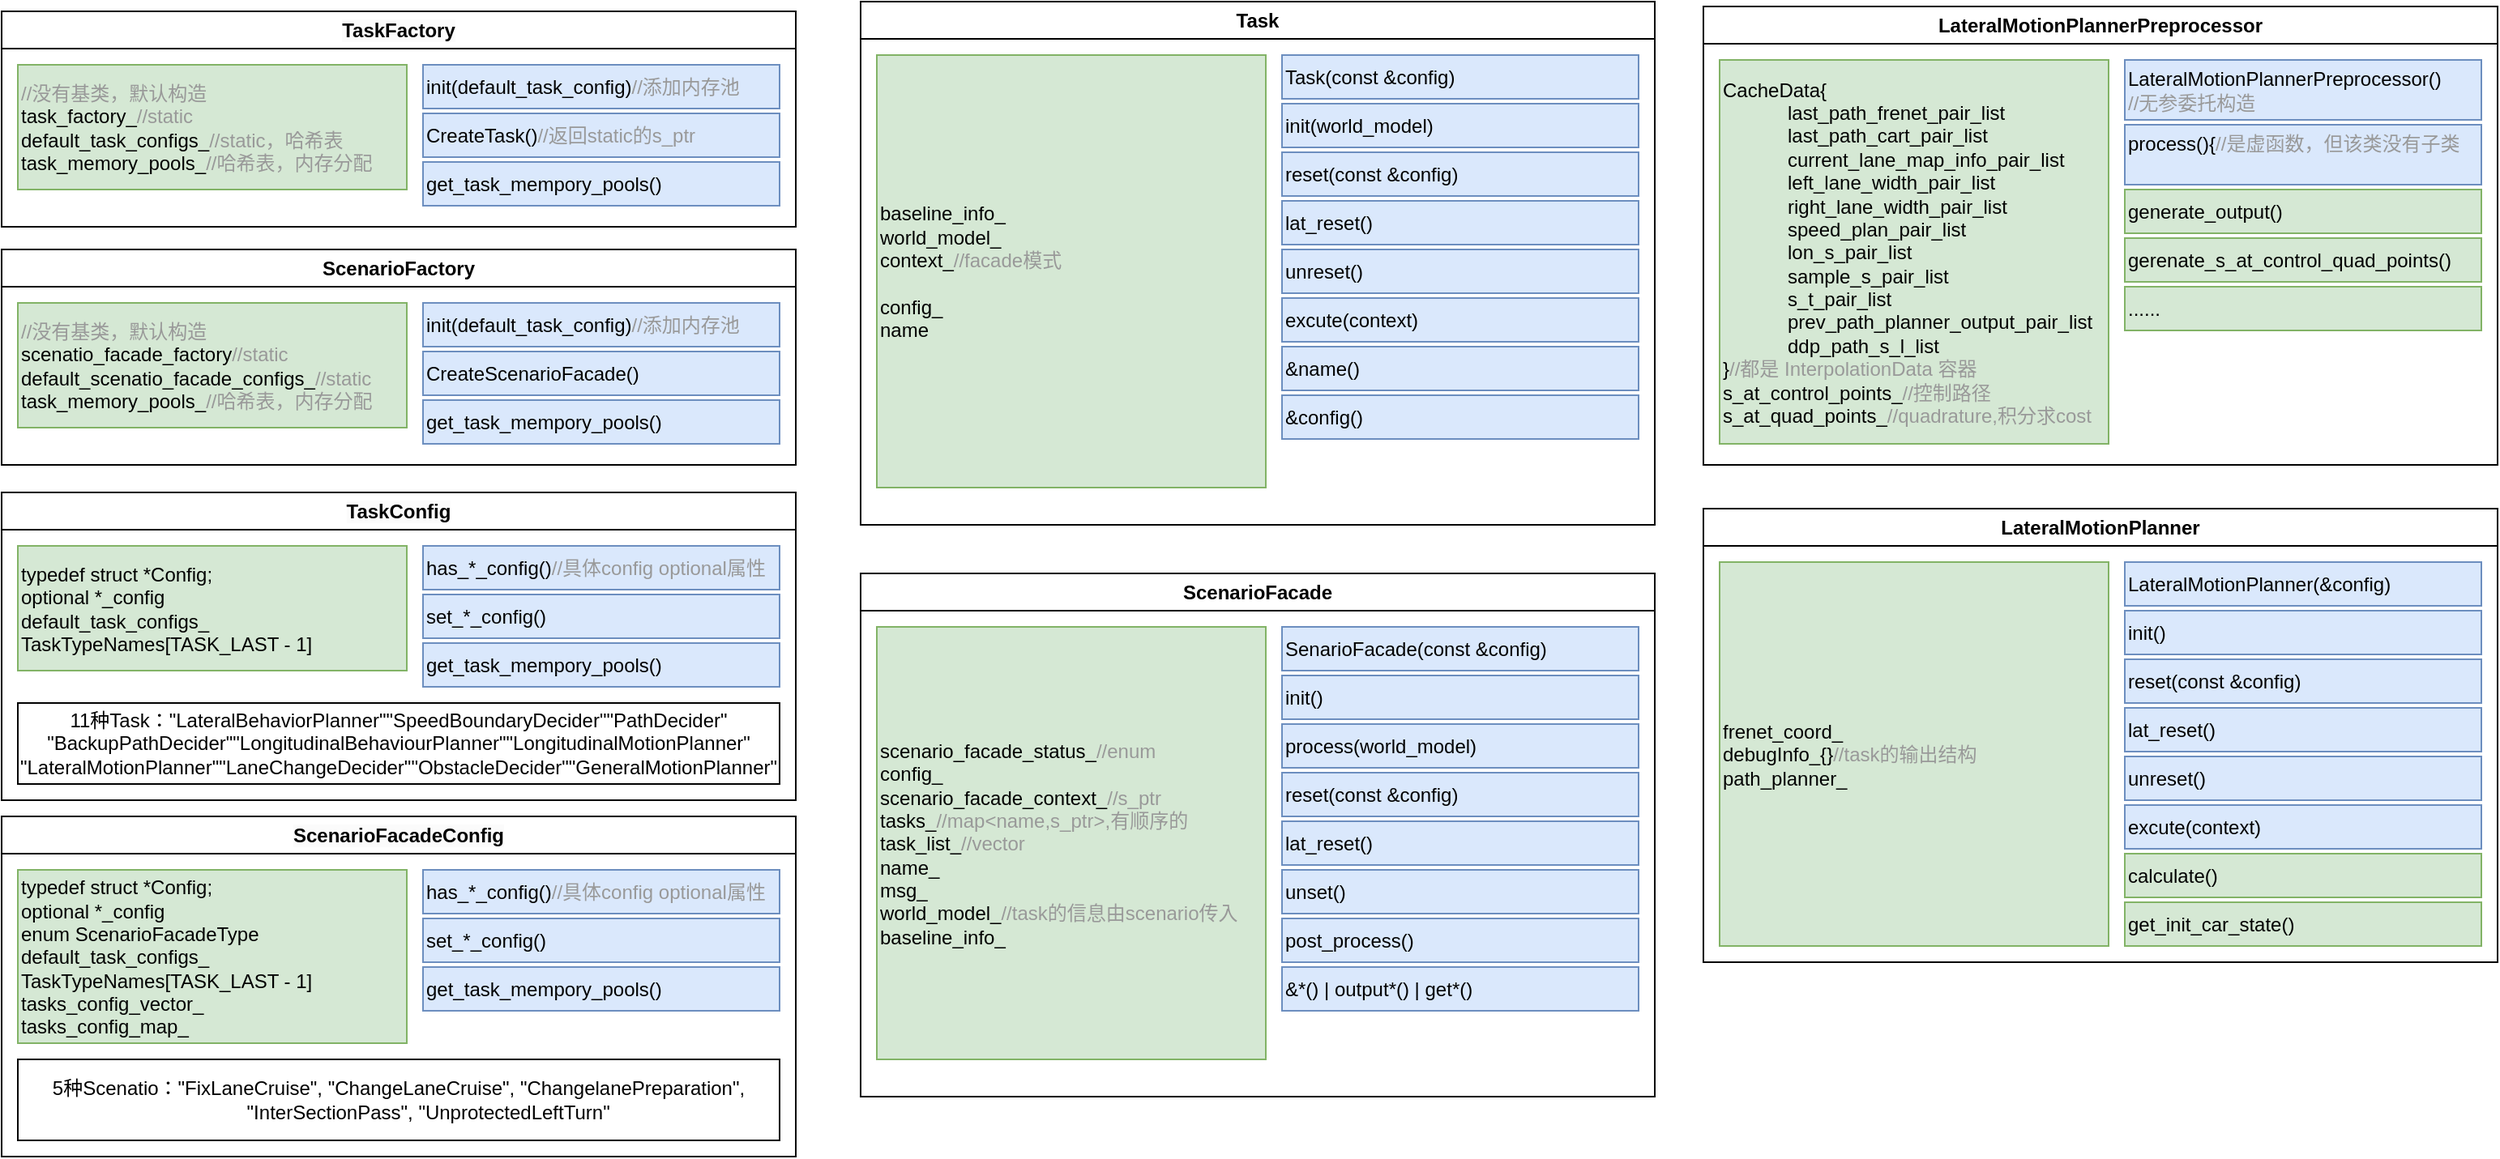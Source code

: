 <mxfile version="20.7.4" type="device"><diagram name="Page-1" id="74e2e168-ea6b-b213-b513-2b3c1d86103e"><mxGraphModel dx="2727" dy="970" grid="1" gridSize="10" guides="1" tooltips="1" connect="1" arrows="1" fold="1" page="1" pageScale="1" pageWidth="1100" pageHeight="850" background="none" math="0" shadow="0"><root><mxCell id="0"/><mxCell id="1" parent="0"/><mxCell id="D0YX0Je_mMh290VuUhGm-3" value="LateralMotionPlannerPreprocessor" style="swimlane;whiteSpace=wrap;html=1;swimlaneFillColor=default;" parent="1" vertex="1"><mxGeometry x="120" y="200" width="490" height="283" as="geometry"><mxRectangle x="580" y="290" width="140" height="30" as="alternateBounds"/></mxGeometry></mxCell><mxCell id="D0YX0Je_mMh290VuUhGm-7" value="LateralMotionPlannerPreprocessor()&lt;br&gt;&lt;font color=&quot;#999999&quot;&gt;//无参委托构造&lt;/font&gt;" style="whiteSpace=wrap;html=1;fillColor=#dae8fc;strokeColor=#6c8ebf;align=left;swimlaneFillColor=default;" parent="D0YX0Je_mMh290VuUhGm-3" vertex="1"><mxGeometry x="260" y="33" width="220" height="37" as="geometry"/></mxCell><mxCell id="D0YX0Je_mMh290VuUhGm-9" value="CacheData{&lt;br&gt;&lt;blockquote style=&quot;margin: 0 0 0 40px; border: none; padding: 0px;&quot;&gt;&lt;div style=&quot;&quot;&gt;last_path_frenet_pair_list&lt;/div&gt;&lt;div style=&quot;&quot;&gt;last_path_cart_pair_list&lt;/div&gt;&lt;div style=&quot;&quot;&gt;current_lane_map_info_pair_list&lt;/div&gt;&lt;div style=&quot;&quot;&gt;left_lane_width_pair_list&lt;/div&gt;&lt;div style=&quot;&quot;&gt;right_lane_width_pair_list&lt;/div&gt;&lt;div style=&quot;&quot;&gt;speed_plan_pair_list&lt;/div&gt;&lt;div style=&quot;&quot;&gt;lon_s_pair_list&lt;/div&gt;&lt;div style=&quot;&quot;&gt;sample_s_pair_list&lt;/div&gt;&lt;div style=&quot;&quot;&gt;s_t_pair_list&lt;/div&gt;&lt;div style=&quot;&quot;&gt;prev_path_planner_output_pair_list&lt;/div&gt;&lt;div style=&quot;&quot;&gt;ddp_path_s_l_list&lt;/div&gt;&lt;/blockquote&gt;}&lt;font color=&quot;#999999&quot;&gt;//都是 InterpolationData 容器&lt;/font&gt;&lt;br&gt;s_at_control_points_&lt;font color=&quot;#999999&quot;&gt;//控制路径&lt;/font&gt;&lt;br&gt;s_at_quad_points_&lt;font color=&quot;#999999&quot;&gt;//quadrature,积分求cost&lt;/font&gt;" style="whiteSpace=wrap;html=1;fillColor=#d5e8d4;strokeColor=#82b366;align=left;swimlaneFillColor=default;" parent="D0YX0Je_mMh290VuUhGm-3" vertex="1"><mxGeometry x="10" y="33" width="240" height="237" as="geometry"/></mxCell><mxCell id="D0YX0Je_mMh290VuUhGm-12" value="process(){&lt;font color=&quot;#999999&quot;&gt;//是虚函数，但该类没有子类&lt;br&gt;&lt;br&gt;&lt;/font&gt;" style="whiteSpace=wrap;html=1;fillColor=#dae8fc;strokeColor=#6c8ebf;align=left;swimlaneFillColor=default;" parent="D0YX0Je_mMh290VuUhGm-3" vertex="1"><mxGeometry x="260" y="73" width="220" height="37" as="geometry"/></mxCell><mxCell id="D0YX0Je_mMh290VuUhGm-45" value="generate_output()" style="whiteSpace=wrap;html=1;fillColor=#d5e8d4;strokeColor=#82b366;align=left;swimlaneFillColor=default;" parent="D0YX0Je_mMh290VuUhGm-3" vertex="1"><mxGeometry x="260" y="113" width="220" height="27" as="geometry"/></mxCell><mxCell id="D0YX0Je_mMh290VuUhGm-46" value="gerenate_s_at_control_quad_points()" style="whiteSpace=wrap;html=1;fillColor=#d5e8d4;strokeColor=#82b366;align=left;swimlaneFillColor=default;" parent="D0YX0Je_mMh290VuUhGm-3" vertex="1"><mxGeometry x="260" y="143" width="220" height="27" as="geometry"/></mxCell><mxCell id="D0YX0Je_mMh290VuUhGm-47" value="......" style="whiteSpace=wrap;html=1;fillColor=#d5e8d4;strokeColor=#82b366;align=left;swimlaneFillColor=default;" parent="D0YX0Je_mMh290VuUhGm-3" vertex="1"><mxGeometry x="260" y="173" width="220" height="27" as="geometry"/></mxCell><mxCell id="D0YX0Je_mMh290VuUhGm-13" value="Task" style="swimlane;whiteSpace=wrap;html=1;swimlaneFillColor=default;" parent="1" vertex="1"><mxGeometry x="-400" y="197" width="490" height="323" as="geometry"><mxRectangle x="580" y="290" width="140" height="30" as="alternateBounds"/></mxGeometry></mxCell><mxCell id="D0YX0Je_mMh290VuUhGm-14" value="Task(const &amp;amp;config)" style="whiteSpace=wrap;html=1;fillColor=#dae8fc;strokeColor=#6c8ebf;align=left;swimlaneFillColor=default;" parent="D0YX0Je_mMh290VuUhGm-13" vertex="1"><mxGeometry x="260" y="33" width="220" height="27" as="geometry"/></mxCell><mxCell id="D0YX0Je_mMh290VuUhGm-15" value="baseline_info_&lt;br&gt;world_model_&lt;br&gt;context_&lt;font color=&quot;#999999&quot;&gt;//facade模式&lt;/font&gt;&lt;br&gt;&lt;br&gt;config_&lt;br&gt;name" style="whiteSpace=wrap;html=1;fillColor=#d5e8d4;strokeColor=#82b366;align=left;swimlaneFillColor=default;" parent="D0YX0Je_mMh290VuUhGm-13" vertex="1"><mxGeometry x="10" y="33" width="240" height="267" as="geometry"/></mxCell><mxCell id="D0YX0Je_mMh290VuUhGm-21" value="init(world_model)" style="whiteSpace=wrap;html=1;fillColor=#dae8fc;strokeColor=#6c8ebf;align=left;swimlaneFillColor=default;" parent="D0YX0Je_mMh290VuUhGm-13" vertex="1"><mxGeometry x="260" y="63" width="220" height="27" as="geometry"/></mxCell><mxCell id="D0YX0Je_mMh290VuUhGm-23" value="reset(const &amp;amp;config)" style="whiteSpace=wrap;html=1;fillColor=#dae8fc;strokeColor=#6c8ebf;align=left;swimlaneFillColor=default;" parent="D0YX0Je_mMh290VuUhGm-13" vertex="1"><mxGeometry x="260" y="93" width="220" height="27" as="geometry"/></mxCell><mxCell id="D0YX0Je_mMh290VuUhGm-24" value="lat_reset()" style="whiteSpace=wrap;html=1;fillColor=#dae8fc;strokeColor=#6c8ebf;align=left;swimlaneFillColor=default;" parent="D0YX0Je_mMh290VuUhGm-13" vertex="1"><mxGeometry x="260" y="123" width="220" height="27" as="geometry"/></mxCell><mxCell id="D0YX0Je_mMh290VuUhGm-25" value="unreset()" style="whiteSpace=wrap;html=1;fillColor=#dae8fc;strokeColor=#6c8ebf;align=left;swimlaneFillColor=default;" parent="D0YX0Je_mMh290VuUhGm-13" vertex="1"><mxGeometry x="260" y="153" width="220" height="27" as="geometry"/></mxCell><mxCell id="D0YX0Je_mMh290VuUhGm-26" value="excute(context)" style="whiteSpace=wrap;html=1;fillColor=#dae8fc;strokeColor=#6c8ebf;align=left;swimlaneFillColor=default;" parent="D0YX0Je_mMh290VuUhGm-13" vertex="1"><mxGeometry x="260" y="183" width="220" height="27" as="geometry"/></mxCell><mxCell id="D0YX0Je_mMh290VuUhGm-27" value="&amp;amp;name()" style="whiteSpace=wrap;html=1;fillColor=#dae8fc;strokeColor=#6c8ebf;align=left;swimlaneFillColor=default;" parent="D0YX0Je_mMh290VuUhGm-13" vertex="1"><mxGeometry x="260" y="213" width="220" height="27" as="geometry"/></mxCell><mxCell id="D0YX0Je_mMh290VuUhGm-28" value="&amp;amp;config()" style="whiteSpace=wrap;html=1;fillColor=#dae8fc;strokeColor=#6c8ebf;align=left;swimlaneFillColor=default;" parent="D0YX0Je_mMh290VuUhGm-13" vertex="1"><mxGeometry x="260" y="243" width="220" height="27" as="geometry"/></mxCell><mxCell id="D0YX0Je_mMh290VuUhGm-29" value="ScenarioFactory" style="swimlane;whiteSpace=wrap;html=1;swimlaneFillColor=default;" parent="1" vertex="1"><mxGeometry x="-930" y="350" width="490" height="133" as="geometry"><mxRectangle x="580" y="290" width="140" height="30" as="alternateBounds"/></mxGeometry></mxCell><mxCell id="D0YX0Je_mMh290VuUhGm-31" value="&lt;span style=&quot;color: rgb(153, 153, 153);&quot;&gt;//没有基类，默认构造&lt;/span&gt;scenatio_facade_factory&lt;span style=&quot;color: rgb(153, 153, 153);&quot;&gt;//static&lt;/span&gt;&lt;br&gt;default_scenatio_facade_configs_&lt;font color=&quot;#999999&quot;&gt;//&lt;/font&gt;&lt;span style=&quot;color: rgb(153, 153, 153);&quot;&gt;static&lt;/span&gt;&lt;br&gt;task_memory_pools_&lt;font style=&quot;border-color: var(--border-color);&quot; color=&quot;#999999&quot;&gt;//&lt;/font&gt;&lt;span style=&quot;border-color: var(--border-color); color: rgb(153, 153, 153);&quot;&gt;哈希表，内存分配&lt;/span&gt;" style="whiteSpace=wrap;html=1;fillColor=#d5e8d4;strokeColor=#82b366;align=left;swimlaneFillColor=default;" parent="D0YX0Je_mMh290VuUhGm-29" vertex="1"><mxGeometry x="10" y="33" width="240" height="77" as="geometry"/></mxCell><mxCell id="D0YX0Je_mMh290VuUhGm-32" value="init(default_task_config)&lt;font color=&quot;#999999&quot;&gt;//添加内存池&lt;/font&gt;" style="whiteSpace=wrap;html=1;fillColor=#dae8fc;strokeColor=#6c8ebf;align=left;swimlaneFillColor=default;" parent="D0YX0Je_mMh290VuUhGm-29" vertex="1"><mxGeometry x="260" y="33" width="220" height="27" as="geometry"/></mxCell><mxCell id="D0YX0Je_mMh290VuUhGm-34" value="CreateScenarioFacade()" style="whiteSpace=wrap;html=1;fillColor=#dae8fc;strokeColor=#6c8ebf;align=left;swimlaneFillColor=default;" parent="D0YX0Je_mMh290VuUhGm-29" vertex="1"><mxGeometry x="260" y="63" width="220" height="27" as="geometry"/></mxCell><mxCell id="D0YX0Je_mMh290VuUhGm-35" value="&lt;span style=&quot;color: rgb(0, 0, 0); font-family: Helvetica; font-size: 12px; font-style: normal; font-variant-ligatures: normal; font-variant-caps: normal; font-weight: 400; letter-spacing: normal; orphans: 2; text-align: left; text-indent: 0px; text-transform: none; widows: 2; word-spacing: 0px; -webkit-text-stroke-width: 0px; text-decoration-thickness: initial; text-decoration-style: initial; text-decoration-color: initial; float: none; display: inline !important;&quot;&gt;get_task_mempory_pools()&lt;/span&gt;" style="whiteSpace=wrap;html=1;fillColor=#dae8fc;strokeColor=#6c8ebf;align=left;labelBackgroundColor=none;swimlaneFillColor=default;" parent="D0YX0Je_mMh290VuUhGm-29" vertex="1"><mxGeometry x="260" y="93" width="220" height="27" as="geometry"/></mxCell><mxCell id="D0YX0Je_mMh290VuUhGm-40" value="&lt;span style=&quot;color: rgb(0, 0, 0); font-family: Helvetica; font-size: 12px; font-style: normal; font-variant-ligatures: normal; font-variant-caps: normal; font-weight: 700; letter-spacing: normal; orphans: 2; text-align: center; text-indent: 0px; text-transform: none; widows: 2; word-spacing: 0px; -webkit-text-stroke-width: 0px; background-color: rgb(251, 251, 251); text-decoration-thickness: initial; text-decoration-style: initial; text-decoration-color: initial; float: none; display: inline !important;&quot;&gt;TaskFactory&lt;/span&gt;" style="swimlane;whiteSpace=wrap;html=1;swimlaneFillColor=default;" parent="1" vertex="1"><mxGeometry x="-930" y="203" width="490" height="133" as="geometry"><mxRectangle x="580" y="290" width="140" height="30" as="alternateBounds"/></mxGeometry></mxCell><mxCell id="D0YX0Je_mMh290VuUhGm-41" value="&lt;span style=&quot;color: rgb(153, 153, 153);&quot;&gt;//没有基类，默认构造&lt;/span&gt;&lt;br&gt;task_factory_&lt;span style=&quot;color: rgb(153, 153, 153);&quot;&gt;//static&lt;/span&gt;&lt;br&gt;default_task_configs_&lt;font color=&quot;#999999&quot;&gt;//&lt;/font&gt;&lt;span style=&quot;color: rgb(153, 153, 153);&quot;&gt;static，哈希表&lt;/span&gt;&lt;br&gt;task_memory_pools_&lt;font style=&quot;border-color: var(--border-color);&quot; color=&quot;#999999&quot;&gt;//&lt;/font&gt;&lt;span style=&quot;border-color: var(--border-color); color: rgb(153, 153, 153);&quot;&gt;哈希表，内存分配&lt;/span&gt;" style="whiteSpace=wrap;html=1;fillColor=#d5e8d4;strokeColor=#82b366;align=left;swimlaneFillColor=default;" parent="D0YX0Je_mMh290VuUhGm-40" vertex="1"><mxGeometry x="10" y="33" width="240" height="77" as="geometry"/></mxCell><mxCell id="D0YX0Je_mMh290VuUhGm-42" value="init(default_task_config)&lt;font color=&quot;#999999&quot;&gt;//添加内存池&lt;/font&gt;" style="whiteSpace=wrap;html=1;fillColor=#dae8fc;strokeColor=#6c8ebf;align=left;swimlaneFillColor=default;" parent="D0YX0Je_mMh290VuUhGm-40" vertex="1"><mxGeometry x="260" y="33" width="220" height="27" as="geometry"/></mxCell><mxCell id="D0YX0Je_mMh290VuUhGm-43" value="CreateTask()&lt;font color=&quot;#999999&quot;&gt;//返回static的s_ptr&lt;/font&gt;" style="whiteSpace=wrap;html=1;fillColor=#dae8fc;strokeColor=#6c8ebf;align=left;swimlaneFillColor=default;" parent="D0YX0Je_mMh290VuUhGm-40" vertex="1"><mxGeometry x="260" y="63" width="220" height="27" as="geometry"/></mxCell><mxCell id="D0YX0Je_mMh290VuUhGm-44" value="get_task_mempory_pools()" style="whiteSpace=wrap;html=1;fillColor=#dae8fc;strokeColor=#6c8ebf;align=left;swimlaneFillColor=default;" parent="D0YX0Je_mMh290VuUhGm-40" vertex="1"><mxGeometry x="260" y="93" width="220" height="27" as="geometry"/></mxCell><mxCell id="D0YX0Je_mMh290VuUhGm-48" value="ScenarioFacade" style="swimlane;whiteSpace=wrap;html=1;swimlaneFillColor=default;" parent="1" vertex="1"><mxGeometry x="-400" y="550" width="490" height="323" as="geometry"><mxRectangle x="580" y="290" width="140" height="30" as="alternateBounds"/></mxGeometry></mxCell><mxCell id="D0YX0Je_mMh290VuUhGm-49" value="SenarioFacade(const &amp;amp;config)" style="whiteSpace=wrap;html=1;fillColor=#dae8fc;strokeColor=#6c8ebf;align=left;swimlaneFillColor=default;" parent="D0YX0Je_mMh290VuUhGm-48" vertex="1"><mxGeometry x="260" y="33" width="220" height="27" as="geometry"/></mxCell><mxCell id="D0YX0Je_mMh290VuUhGm-50" value="&lt;span style=&quot;color: rgb(0, 0, 0); font-family: Helvetica; font-size: 12px; font-style: normal; font-variant-ligatures: normal; font-variant-caps: normal; font-weight: 400; letter-spacing: normal; orphans: 2; text-align: left; text-indent: 0px; text-transform: none; widows: 2; word-spacing: 0px; -webkit-text-stroke-width: 0px; text-decoration-thickness: initial; text-decoration-style: initial; text-decoration-color: initial; float: none; display: inline !important;&quot;&gt;scenario_facade_status_&lt;/span&gt;&lt;font style=&quot;border-color: var(--border-color); font-family: Helvetica; font-size: 12px; font-style: normal; font-variant-ligatures: normal; font-variant-caps: normal; font-weight: 400; letter-spacing: normal; orphans: 2; text-align: left; text-indent: 0px; text-transform: none; widows: 2; word-spacing: 0px; -webkit-text-stroke-width: 0px; text-decoration-thickness: initial; text-decoration-style: initial; text-decoration-color: initial;&quot; color=&quot;#999999&quot;&gt;//enum&lt;/font&gt;&lt;br style=&quot;border-color: var(--border-color); color: rgb(0, 0, 0); font-family: Helvetica; font-size: 12px; font-style: normal; font-variant-ligatures: normal; font-variant-caps: normal; font-weight: 400; letter-spacing: normal; orphans: 2; text-align: left; text-indent: 0px; text-transform: none; widows: 2; word-spacing: 0px; -webkit-text-stroke-width: 0px; text-decoration-thickness: initial; text-decoration-style: initial; text-decoration-color: initial;&quot;&gt;&lt;span style=&quot;color: rgb(0, 0, 0); font-family: Helvetica; font-size: 12px; font-style: normal; font-variant-ligatures: normal; font-variant-caps: normal; font-weight: 400; letter-spacing: normal; orphans: 2; text-align: left; text-indent: 0px; text-transform: none; widows: 2; word-spacing: 0px; -webkit-text-stroke-width: 0px; text-decoration-thickness: initial; text-decoration-style: initial; text-decoration-color: initial; float: none; display: inline !important;&quot;&gt;config_&lt;/span&gt;&lt;br style=&quot;border-color: var(--border-color); color: rgb(0, 0, 0); font-family: Helvetica; font-size: 12px; font-style: normal; font-variant-ligatures: normal; font-variant-caps: normal; font-weight: 400; letter-spacing: normal; orphans: 2; text-align: left; text-indent: 0px; text-transform: none; widows: 2; word-spacing: 0px; -webkit-text-stroke-width: 0px; text-decoration-thickness: initial; text-decoration-style: initial; text-decoration-color: initial;&quot;&gt;&lt;span style=&quot;color: rgb(0, 0, 0); font-family: Helvetica; font-size: 12px; font-style: normal; font-variant-ligatures: normal; font-variant-caps: normal; font-weight: 400; letter-spacing: normal; orphans: 2; text-align: left; text-indent: 0px; text-transform: none; widows: 2; word-spacing: 0px; -webkit-text-stroke-width: 0px; text-decoration-thickness: initial; text-decoration-style: initial; text-decoration-color: initial; float: none; display: inline !important;&quot;&gt;scenario_facade_context_&lt;/span&gt;&lt;span style=&quot;border-color: var(--border-color); font-family: Helvetica; font-size: 12px; font-style: normal; font-variant-ligatures: normal; font-variant-caps: normal; font-weight: 400; letter-spacing: normal; orphans: 2; text-align: left; text-indent: 0px; text-transform: none; widows: 2; word-spacing: 0px; -webkit-text-stroke-width: 0px; text-decoration-thickness: initial; text-decoration-style: initial; text-decoration-color: initial; color: rgb(153, 153, 153);&quot;&gt;//s_ptr&lt;br style=&quot;border-color: var(--border-color);&quot;&gt;&lt;/span&gt;&lt;span style=&quot;color: rgb(0, 0, 0); font-family: Helvetica; font-size: 12px; font-style: normal; font-variant-ligatures: normal; font-variant-caps: normal; font-weight: 400; letter-spacing: normal; orphans: 2; text-align: left; text-indent: 0px; text-transform: none; widows: 2; word-spacing: 0px; -webkit-text-stroke-width: 0px; text-decoration-thickness: initial; text-decoration-style: initial; text-decoration-color: initial; float: none; display: inline !important;&quot;&gt;tasks_&lt;/span&gt;&lt;span style=&quot;border-color: var(--border-color); font-family: Helvetica; font-size: 12px; font-style: normal; font-variant-ligatures: normal; font-variant-caps: normal; font-weight: 400; letter-spacing: normal; orphans: 2; text-align: left; text-indent: 0px; text-transform: none; widows: 2; word-spacing: 0px; -webkit-text-stroke-width: 0px; text-decoration-thickness: initial; text-decoration-style: initial; text-decoration-color: initial; color: rgb(153, 153, 153);&quot;&gt;//map&amp;lt;name,s_ptr&amp;gt;,有顺序的&lt;br style=&quot;border-color: var(--border-color);&quot;&gt;&lt;/span&gt;&lt;span style=&quot;color: rgb(0, 0, 0); font-family: Helvetica; font-size: 12px; font-style: normal; font-variant-ligatures: normal; font-variant-caps: normal; font-weight: 400; letter-spacing: normal; orphans: 2; text-align: left; text-indent: 0px; text-transform: none; widows: 2; word-spacing: 0px; -webkit-text-stroke-width: 0px; text-decoration-thickness: initial; text-decoration-style: initial; text-decoration-color: initial; float: none; display: inline !important;&quot;&gt;task_list_&lt;/span&gt;&lt;span style=&quot;border-color: var(--border-color); font-family: Helvetica; font-size: 12px; font-style: normal; font-variant-ligatures: normal; font-variant-caps: normal; font-weight: 400; letter-spacing: normal; orphans: 2; text-align: left; text-indent: 0px; text-transform: none; widows: 2; word-spacing: 0px; -webkit-text-stroke-width: 0px; text-decoration-thickness: initial; text-decoration-style: initial; text-decoration-color: initial; color: rgb(153, 153, 153);&quot;&gt;//vector&lt;/span&gt;&lt;br style=&quot;border-color: var(--border-color); color: rgb(0, 0, 0); font-family: Helvetica; font-size: 12px; font-style: normal; font-variant-ligatures: normal; font-variant-caps: normal; font-weight: 400; letter-spacing: normal; orphans: 2; text-align: left; text-indent: 0px; text-transform: none; widows: 2; word-spacing: 0px; -webkit-text-stroke-width: 0px; text-decoration-thickness: initial; text-decoration-style: initial; text-decoration-color: initial;&quot;&gt;&lt;span style=&quot;color: rgb(0, 0, 0); font-family: Helvetica; font-size: 12px; font-style: normal; font-variant-ligatures: normal; font-variant-caps: normal; font-weight: 400; letter-spacing: normal; orphans: 2; text-align: left; text-indent: 0px; text-transform: none; widows: 2; word-spacing: 0px; -webkit-text-stroke-width: 0px; text-decoration-thickness: initial; text-decoration-style: initial; text-decoration-color: initial; float: none; display: inline !important;&quot;&gt;name_&lt;/span&gt;&lt;br style=&quot;border-color: var(--border-color); color: rgb(0, 0, 0); font-family: Helvetica; font-size: 12px; font-style: normal; font-variant-ligatures: normal; font-variant-caps: normal; font-weight: 400; letter-spacing: normal; orphans: 2; text-align: left; text-indent: 0px; text-transform: none; widows: 2; word-spacing: 0px; -webkit-text-stroke-width: 0px; text-decoration-thickness: initial; text-decoration-style: initial; text-decoration-color: initial;&quot;&gt;&lt;span style=&quot;color: rgb(0, 0, 0); font-family: Helvetica; font-size: 12px; font-style: normal; font-variant-ligatures: normal; font-variant-caps: normal; font-weight: 400; letter-spacing: normal; orphans: 2; text-align: left; text-indent: 0px; text-transform: none; widows: 2; word-spacing: 0px; -webkit-text-stroke-width: 0px; text-decoration-thickness: initial; text-decoration-style: initial; text-decoration-color: initial; float: none; display: inline !important;&quot;&gt;msg_&lt;/span&gt;&lt;br style=&quot;border-color: var(--border-color); color: rgb(0, 0, 0); font-family: Helvetica; font-size: 12px; font-style: normal; font-variant-ligatures: normal; font-variant-caps: normal; font-weight: 400; letter-spacing: normal; orphans: 2; text-align: left; text-indent: 0px; text-transform: none; widows: 2; word-spacing: 0px; -webkit-text-stroke-width: 0px; text-decoration-thickness: initial; text-decoration-style: initial; text-decoration-color: initial;&quot;&gt;&lt;span style=&quot;color: rgb(0, 0, 0); font-family: Helvetica; font-size: 12px; font-style: normal; font-variant-ligatures: normal; font-variant-caps: normal; font-weight: 400; letter-spacing: normal; orphans: 2; text-align: left; text-indent: 0px; text-transform: none; widows: 2; word-spacing: 0px; -webkit-text-stroke-width: 0px; text-decoration-thickness: initial; text-decoration-style: initial; text-decoration-color: initial; float: none; display: inline !important;&quot;&gt;world_model_&lt;/span&gt;&lt;span style=&quot;font-family: Helvetica; font-size: 12px; font-style: normal; font-variant-ligatures: normal; font-variant-caps: normal; font-weight: 400; letter-spacing: normal; orphans: 2; text-align: left; text-indent: 0px; text-transform: none; widows: 2; word-spacing: 0px; -webkit-text-stroke-width: 0px; text-decoration-thickness: initial; text-decoration-style: initial; text-decoration-color: initial; float: none; display: inline !important;&quot;&gt;&lt;font color=&quot;#999999&quot;&gt;//task的信息由scenario传入&lt;/font&gt;&lt;/span&gt;&lt;br style=&quot;border-color: var(--border-color); color: rgb(0, 0, 0); font-family: Helvetica; font-size: 12px; font-style: normal; font-variant-ligatures: normal; font-variant-caps: normal; font-weight: 400; letter-spacing: normal; orphans: 2; text-align: left; text-indent: 0px; text-transform: none; widows: 2; word-spacing: 0px; -webkit-text-stroke-width: 0px; text-decoration-thickness: initial; text-decoration-style: initial; text-decoration-color: initial;&quot;&gt;&lt;span style=&quot;color: rgb(0, 0, 0); font-family: Helvetica; font-size: 12px; font-style: normal; font-variant-ligatures: normal; font-variant-caps: normal; font-weight: 400; letter-spacing: normal; orphans: 2; text-align: left; text-indent: 0px; text-transform: none; widows: 2; word-spacing: 0px; -webkit-text-stroke-width: 0px; text-decoration-thickness: initial; text-decoration-style: initial; text-decoration-color: initial; float: none; display: inline !important;&quot;&gt;baseline_info_&lt;/span&gt;" style="whiteSpace=wrap;html=1;fillColor=#d5e8d4;strokeColor=#82b366;align=left;swimlaneFillColor=default;" parent="D0YX0Je_mMh290VuUhGm-48" vertex="1"><mxGeometry x="10" y="33" width="240" height="267" as="geometry"/></mxCell><mxCell id="D0YX0Je_mMh290VuUhGm-51" value="init()" style="whiteSpace=wrap;html=1;fillColor=#dae8fc;strokeColor=#6c8ebf;align=left;swimlaneFillColor=default;" parent="D0YX0Je_mMh290VuUhGm-48" vertex="1"><mxGeometry x="260" y="63" width="220" height="27" as="geometry"/></mxCell><mxCell id="D0YX0Je_mMh290VuUhGm-52" value="process(world_model)" style="whiteSpace=wrap;html=1;fillColor=#dae8fc;strokeColor=#6c8ebf;align=left;swimlaneFillColor=default;" parent="D0YX0Je_mMh290VuUhGm-48" vertex="1"><mxGeometry x="260" y="93" width="220" height="27" as="geometry"/></mxCell><mxCell id="D0YX0Je_mMh290VuUhGm-53" value="reset(const &amp;amp;config)" style="whiteSpace=wrap;html=1;fillColor=#dae8fc;strokeColor=#6c8ebf;align=left;swimlaneFillColor=default;" parent="D0YX0Je_mMh290VuUhGm-48" vertex="1"><mxGeometry x="260" y="123" width="220" height="27" as="geometry"/></mxCell><mxCell id="D0YX0Je_mMh290VuUhGm-54" value="lat_reset()" style="whiteSpace=wrap;html=1;fillColor=#dae8fc;strokeColor=#6c8ebf;align=left;swimlaneFillColor=default;" parent="D0YX0Je_mMh290VuUhGm-48" vertex="1"><mxGeometry x="260" y="153" width="220" height="27" as="geometry"/></mxCell><mxCell id="D0YX0Je_mMh290VuUhGm-55" value="unset()" style="whiteSpace=wrap;html=1;fillColor=#dae8fc;strokeColor=#6c8ebf;align=left;swimlaneFillColor=default;" parent="D0YX0Je_mMh290VuUhGm-48" vertex="1"><mxGeometry x="260" y="183" width="220" height="27" as="geometry"/></mxCell><mxCell id="D0YX0Je_mMh290VuUhGm-56" value="&amp;amp;*() | output*() | get*()" style="whiteSpace=wrap;html=1;fillColor=#dae8fc;strokeColor=#6c8ebf;align=left;swimlaneFillColor=default;" parent="D0YX0Je_mMh290VuUhGm-48" vertex="1"><mxGeometry x="260" y="243" width="220" height="27" as="geometry"/></mxCell><mxCell id="D0YX0Je_mMh290VuUhGm-59" value="post_process()" style="whiteSpace=wrap;html=1;fillColor=#dae8fc;strokeColor=#6c8ebf;align=left;swimlaneFillColor=default;" parent="D0YX0Je_mMh290VuUhGm-48" vertex="1"><mxGeometry x="260" y="213" width="220" height="27" as="geometry"/></mxCell><mxCell id="D0YX0Je_mMh290VuUhGm-60" value="&lt;span style=&quot;color: rgb(0, 0, 0); font-family: Helvetica; font-size: 12px; font-style: normal; font-variant-ligatures: normal; font-variant-caps: normal; font-weight: 700; letter-spacing: normal; orphans: 2; text-align: center; text-indent: 0px; text-transform: none; widows: 2; word-spacing: 0px; -webkit-text-stroke-width: 0px; background-color: rgb(251, 251, 251); text-decoration-thickness: initial; text-decoration-style: initial; text-decoration-color: initial; float: none; display: inline !important;&quot;&gt;TaskConfig&lt;/span&gt;" style="swimlane;whiteSpace=wrap;html=1;swimlaneFillColor=default;" parent="1" vertex="1"><mxGeometry x="-930" y="500" width="490" height="190" as="geometry"><mxRectangle x="580" y="290" width="140" height="30" as="alternateBounds"/></mxGeometry></mxCell><mxCell id="D0YX0Je_mMh290VuUhGm-61" value="typedef struct *Config;&lt;br&gt;optional *_config&lt;br&gt;default_task_configs_&lt;br&gt;TaskTypeNames[TASK_LAST - 1]" style="whiteSpace=wrap;html=1;fillColor=#d5e8d4;strokeColor=#82b366;align=left;swimlaneFillColor=default;" parent="D0YX0Je_mMh290VuUhGm-60" vertex="1"><mxGeometry x="10" y="33" width="240" height="77" as="geometry"/></mxCell><mxCell id="D0YX0Je_mMh290VuUhGm-62" value="has_*_config()&lt;font color=&quot;#999999&quot;&gt;//具体config optional属性&lt;/font&gt;" style="whiteSpace=wrap;html=1;fillColor=#dae8fc;strokeColor=#6c8ebf;align=left;swimlaneFillColor=default;" parent="D0YX0Je_mMh290VuUhGm-60" vertex="1"><mxGeometry x="260" y="33" width="220" height="27" as="geometry"/></mxCell><mxCell id="D0YX0Je_mMh290VuUhGm-63" value="set_*_config()" style="whiteSpace=wrap;html=1;fillColor=#dae8fc;strokeColor=#6c8ebf;align=left;swimlaneFillColor=default;" parent="D0YX0Je_mMh290VuUhGm-60" vertex="1"><mxGeometry x="260" y="63" width="220" height="27" as="geometry"/></mxCell><mxCell id="D0YX0Je_mMh290VuUhGm-64" value="get_task_mempory_pools()" style="whiteSpace=wrap;html=1;fillColor=#dae8fc;strokeColor=#6c8ebf;align=left;swimlaneFillColor=default;" parent="D0YX0Je_mMh290VuUhGm-60" vertex="1"><mxGeometry x="260" y="93" width="220" height="27" as="geometry"/></mxCell><mxCell id="D0YX0Je_mMh290VuUhGm-71" value="&lt;div&gt;&lt;font color=&quot;#000000&quot;&gt;11种Task：&lt;/font&gt;&lt;span style=&quot;background-color: initial;&quot;&gt;&lt;font color=&quot;#000000&quot;&gt;&quot;LateralBehaviorPlanner&quot;&lt;/font&gt;&lt;/span&gt;&lt;font style=&quot;background-color: initial;&quot; color=&quot;#000000&quot;&gt;&quot;SpeedBoundaryDecider&quot;&lt;/font&gt;&lt;font style=&quot;background-color: initial;&quot; color=&quot;#000000&quot;&gt;&quot;PathDecider&quot;&lt;br&gt;&lt;/font&gt;&lt;font style=&quot;background-color: initial;&quot; color=&quot;#000000&quot;&gt;&quot;BackupPathDecider&quot;&lt;/font&gt;&lt;font style=&quot;background-color: initial;&quot; color=&quot;#000000&quot;&gt;&quot;LongitudinalBehaviourPlanner&quot;&lt;/font&gt;&lt;font style=&quot;background-color: initial;&quot; color=&quot;#000000&quot;&gt;&quot;LongitudinalMotionPlanner&quot;&lt;/font&gt;&lt;/div&gt;&lt;div&gt;&lt;font style=&quot;background-color: initial;&quot; color=&quot;#000000&quot;&gt;&quot;LateralMotionPlanner&quot;&lt;/font&gt;&lt;span style=&quot;background-color: initial; color: rgb(0, 0, 0);&quot;&gt;&quot;LaneChangeDecider&quot;&lt;/span&gt;&lt;font style=&quot;background-color: initial;&quot; color=&quot;#000000&quot;&gt;&quot;ObstacleDecider&quot;&lt;/font&gt;&lt;span style=&quot;background-color: initial; color: rgb(0, 0, 0);&quot;&gt;&quot;GeneralMotionPlanner&quot;&lt;/span&gt;&lt;/div&gt;" style="whiteSpace=wrap;html=1;labelBackgroundColor=none;fontColor=#999999;swimlaneFillColor=default;" parent="D0YX0Je_mMh290VuUhGm-60" vertex="1"><mxGeometry x="10" y="130" width="470" height="50" as="geometry"/></mxCell><mxCell id="D0YX0Je_mMh290VuUhGm-65" value="&lt;span style=&quot;color: rgb(0, 0, 0); font-family: Helvetica; font-size: 12px; font-style: normal; font-variant-ligatures: normal; font-variant-caps: normal; font-weight: 700; letter-spacing: normal; orphans: 2; text-align: center; text-indent: 0px; text-transform: none; widows: 2; word-spacing: 0px; -webkit-text-stroke-width: 0px; background-color: rgb(251, 251, 251); text-decoration-thickness: initial; text-decoration-style: initial; text-decoration-color: initial; float: none; display: inline !important;&quot;&gt;ScenarioFacadeConfig&lt;/span&gt;" style="swimlane;whiteSpace=wrap;html=1;swimlaneFillColor=default;" parent="1" vertex="1"><mxGeometry x="-930" y="700" width="490" height="210" as="geometry"><mxRectangle x="580" y="290" width="140" height="30" as="alternateBounds"/></mxGeometry></mxCell><mxCell id="D0YX0Je_mMh290VuUhGm-66" value="typedef struct *Config;&lt;br&gt;optional *_config&lt;br style=&quot;border-color: var(--border-color);&quot;&gt;enum ScenarioFacadeType&lt;br&gt;default_task_configs_&lt;br&gt;TaskTypeNames[TASK_LAST - 1]&lt;br&gt;tasks_config_vector_&lt;br&gt;tasks_config_map_" style="whiteSpace=wrap;html=1;fillColor=#d5e8d4;strokeColor=#82b366;align=left;swimlaneFillColor=default;" parent="D0YX0Je_mMh290VuUhGm-65" vertex="1"><mxGeometry x="10" y="33" width="240" height="107" as="geometry"/></mxCell><mxCell id="D0YX0Je_mMh290VuUhGm-67" value="has_*_config()&lt;font color=&quot;#999999&quot;&gt;//具体config optional属性&lt;/font&gt;" style="whiteSpace=wrap;html=1;fillColor=#dae8fc;strokeColor=#6c8ebf;align=left;swimlaneFillColor=default;" parent="D0YX0Je_mMh290VuUhGm-65" vertex="1"><mxGeometry x="260" y="33" width="220" height="27" as="geometry"/></mxCell><mxCell id="D0YX0Je_mMh290VuUhGm-68" value="set_*_config()" style="whiteSpace=wrap;html=1;fillColor=#dae8fc;strokeColor=#6c8ebf;align=left;swimlaneFillColor=default;" parent="D0YX0Je_mMh290VuUhGm-65" vertex="1"><mxGeometry x="260" y="63" width="220" height="27" as="geometry"/></mxCell><mxCell id="D0YX0Je_mMh290VuUhGm-69" value="get_task_mempory_pools()" style="whiteSpace=wrap;html=1;fillColor=#dae8fc;strokeColor=#6c8ebf;align=left;swimlaneFillColor=default;" parent="D0YX0Je_mMh290VuUhGm-65" vertex="1"><mxGeometry x="260" y="93" width="220" height="27" as="geometry"/></mxCell><mxCell id="D0YX0Je_mMh290VuUhGm-70" value="&lt;div&gt;&lt;font color=&quot;#000000&quot;&gt;5种Scenatio：&quot;FixLaneCruise&quot;, &quot;ChangeLaneCruise&quot;, &quot;ChangelanePreparation&quot;,&lt;/font&gt;&lt;/div&gt;&lt;div&gt;&lt;font color=&quot;#000000&quot;&gt;&amp;nbsp; &amp;nbsp; &amp;nbsp; &amp;nbsp; &amp;nbsp; &amp;nbsp;&quot;InterSectionPass&quot;, &quot;UnprotectedLeftTurn&quot;&lt;/font&gt;&lt;/div&gt;" style="whiteSpace=wrap;html=1;labelBackgroundColor=none;fontColor=#999999;swimlaneFillColor=default;" parent="D0YX0Je_mMh290VuUhGm-65" vertex="1"><mxGeometry x="10" y="150" width="470" height="50" as="geometry"/></mxCell><mxCell id="D0YX0Je_mMh290VuUhGm-72" value="LateralMotionPlanner" style="swimlane;whiteSpace=wrap;html=1;swimlaneFillColor=default;" parent="1" vertex="1"><mxGeometry x="120" y="510" width="490" height="280" as="geometry"><mxRectangle x="580" y="290" width="140" height="30" as="alternateBounds"/></mxGeometry></mxCell><mxCell id="D0YX0Je_mMh290VuUhGm-73" value="LateralMotionPlanner(&amp;amp;config)" style="whiteSpace=wrap;html=1;fillColor=#dae8fc;strokeColor=#6c8ebf;align=left;swimlaneFillColor=default;" parent="D0YX0Je_mMh290VuUhGm-72" vertex="1"><mxGeometry x="260" y="33" width="220" height="27" as="geometry"/></mxCell><mxCell id="D0YX0Je_mMh290VuUhGm-74" value="frenet_coord_&lt;br&gt;debugInfo_{}&lt;font color=&quot;#999999&quot;&gt;//task的输出结构&lt;/font&gt;&lt;br&gt;path_planner_" style="whiteSpace=wrap;html=1;fillColor=#d5e8d4;strokeColor=#82b366;align=left;swimlaneFillColor=default;" parent="D0YX0Je_mMh290VuUhGm-72" vertex="1"><mxGeometry x="10" y="33" width="240" height="237" as="geometry"/></mxCell><mxCell id="D0YX0Je_mMh290VuUhGm-75" value="init()&lt;font color=&quot;#999999&quot;&gt;&lt;br&gt;&lt;/font&gt;" style="whiteSpace=wrap;html=1;fillColor=#dae8fc;strokeColor=#6c8ebf;align=left;swimlaneFillColor=default;" parent="D0YX0Je_mMh290VuUhGm-72" vertex="1"><mxGeometry x="260" y="63" width="220" height="27" as="geometry"/></mxCell><mxCell id="D0YX0Je_mMh290VuUhGm-76" value="calculate()" style="whiteSpace=wrap;html=1;fillColor=#d5e8d4;strokeColor=#82b366;align=left;swimlaneFillColor=default;" parent="D0YX0Je_mMh290VuUhGm-72" vertex="1"><mxGeometry x="260" y="213" width="220" height="27" as="geometry"/></mxCell><mxCell id="D0YX0Je_mMh290VuUhGm-77" value="get_init_car_state()" style="whiteSpace=wrap;html=1;fillColor=#d5e8d4;strokeColor=#82b366;align=left;swimlaneFillColor=default;" parent="D0YX0Je_mMh290VuUhGm-72" vertex="1"><mxGeometry x="260" y="243" width="220" height="27" as="geometry"/></mxCell><mxCell id="D0YX0Je_mMh290VuUhGm-79" value="reset(const &amp;amp;config)" style="whiteSpace=wrap;html=1;fillColor=#dae8fc;strokeColor=#6c8ebf;align=left;swimlaneFillColor=default;" parent="D0YX0Je_mMh290VuUhGm-72" vertex="1"><mxGeometry x="260" y="93" width="220" height="27" as="geometry"/></mxCell><mxCell id="D0YX0Je_mMh290VuUhGm-80" value="lat_reset()" style="whiteSpace=wrap;html=1;fillColor=#dae8fc;strokeColor=#6c8ebf;align=left;swimlaneFillColor=default;" parent="D0YX0Je_mMh290VuUhGm-72" vertex="1"><mxGeometry x="260" y="123" width="220" height="27" as="geometry"/></mxCell><mxCell id="D0YX0Je_mMh290VuUhGm-81" value="unreset()" style="whiteSpace=wrap;html=1;fillColor=#dae8fc;strokeColor=#6c8ebf;align=left;swimlaneFillColor=default;" parent="D0YX0Je_mMh290VuUhGm-72" vertex="1"><mxGeometry x="260" y="153" width="220" height="27" as="geometry"/></mxCell><mxCell id="D0YX0Je_mMh290VuUhGm-82" value="excute(context)" style="whiteSpace=wrap;html=1;fillColor=#dae8fc;strokeColor=#6c8ebf;align=left;swimlaneFillColor=default;" parent="D0YX0Je_mMh290VuUhGm-72" vertex="1"><mxGeometry x="260" y="183" width="220" height="27" as="geometry"/></mxCell></root></mxGraphModel></diagram></mxfile>